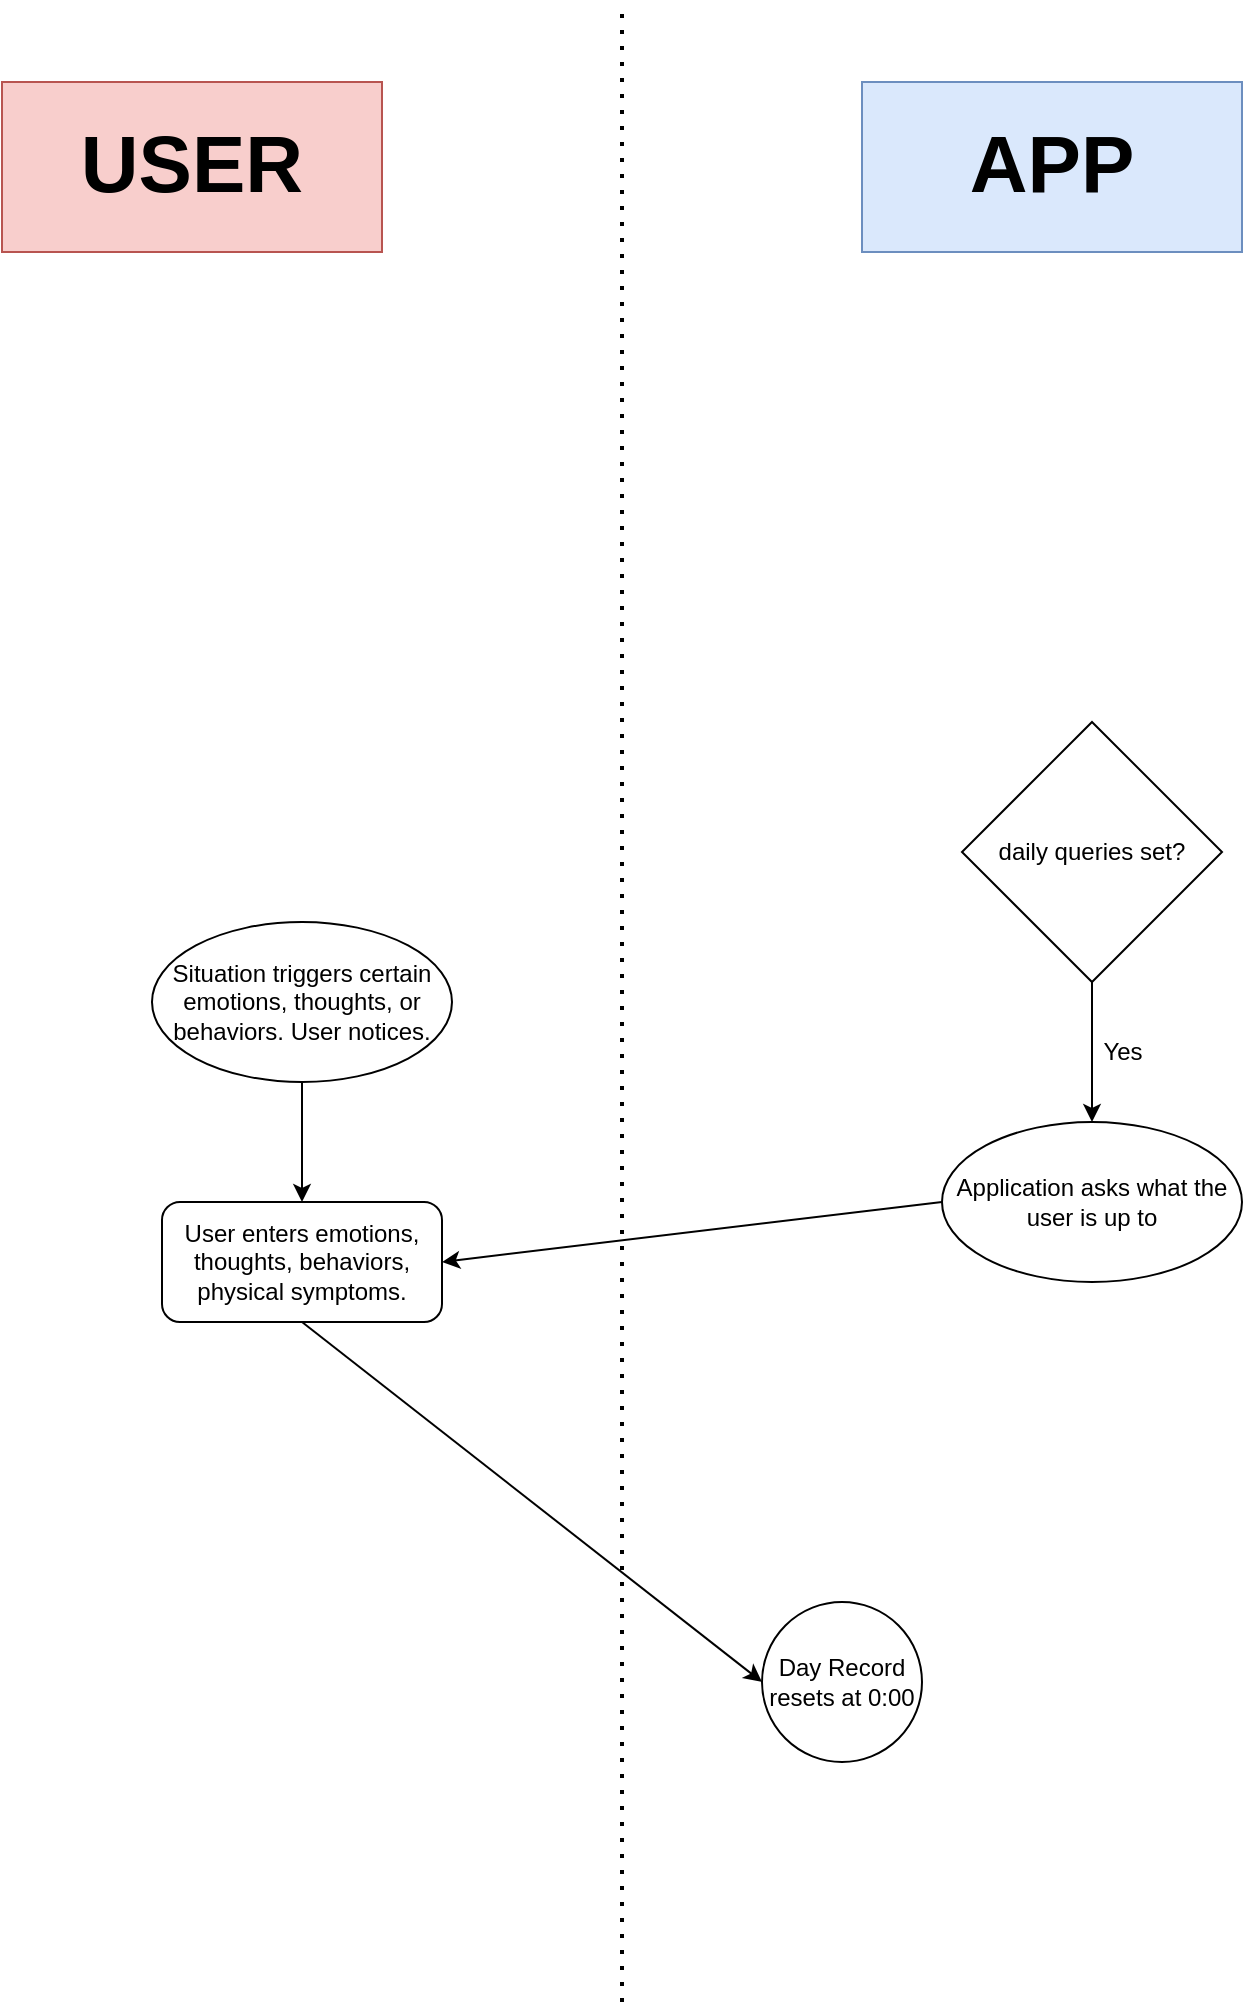 <mxfile version="21.2.2" type="github">
  <diagram name="Page-1" id="i1mPH8Jzd_vn6bi_4Det">
    <mxGraphModel dx="1306" dy="819" grid="1" gridSize="10" guides="1" tooltips="1" connect="1" arrows="1" fold="1" page="1" pageScale="1" pageWidth="1100" pageHeight="1700" math="0" shadow="0">
      <root>
        <mxCell id="0" />
        <mxCell id="1" parent="0" />
        <mxCell id="w6-Nh_6ZVQhDjkrKSRNA-1" value="User enters emotions, thoughts, behaviors, physical symptoms." style="rounded=1;whiteSpace=wrap;html=1;" vertex="1" parent="1">
          <mxGeometry x="250" y="680" width="140" height="60" as="geometry" />
        </mxCell>
        <mxCell id="w6-Nh_6ZVQhDjkrKSRNA-2" value="Situation triggers certain emotions, thoughts, or behaviors. User notices." style="ellipse;whiteSpace=wrap;html=1;" vertex="1" parent="1">
          <mxGeometry x="245" y="540" width="150" height="80" as="geometry" />
        </mxCell>
        <mxCell id="w6-Nh_6ZVQhDjkrKSRNA-3" value="" style="endArrow=classic;html=1;rounded=0;exitX=0.5;exitY=1;exitDx=0;exitDy=0;entryX=0.5;entryY=0;entryDx=0;entryDy=0;" edge="1" parent="1" source="w6-Nh_6ZVQhDjkrKSRNA-2" target="w6-Nh_6ZVQhDjkrKSRNA-1">
          <mxGeometry width="50" height="50" relative="1" as="geometry">
            <mxPoint x="550" y="480" as="sourcePoint" />
            <mxPoint x="590" y="580" as="targetPoint" />
          </mxGeometry>
        </mxCell>
        <mxCell id="w6-Nh_6ZVQhDjkrKSRNA-4" value="Application asks what the user is up to" style="ellipse;whiteSpace=wrap;html=1;" vertex="1" parent="1">
          <mxGeometry x="640" y="640" width="150" height="80" as="geometry" />
        </mxCell>
        <mxCell id="w6-Nh_6ZVQhDjkrKSRNA-5" value="" style="endArrow=classic;html=1;rounded=0;exitX=0;exitY=0.5;exitDx=0;exitDy=0;entryX=1;entryY=0.5;entryDx=0;entryDy=0;" edge="1" parent="1" source="w6-Nh_6ZVQhDjkrKSRNA-4" target="w6-Nh_6ZVQhDjkrKSRNA-1">
          <mxGeometry width="50" height="50" relative="1" as="geometry">
            <mxPoint x="810" y="590" as="sourcePoint" />
            <mxPoint x="860" y="540" as="targetPoint" />
          </mxGeometry>
        </mxCell>
        <mxCell id="w6-Nh_6ZVQhDjkrKSRNA-6" value="Day Record resets at 0:00" style="ellipse;whiteSpace=wrap;html=1;aspect=fixed;" vertex="1" parent="1">
          <mxGeometry x="550" y="880" width="80" height="80" as="geometry" />
        </mxCell>
        <mxCell id="w6-Nh_6ZVQhDjkrKSRNA-7" value="" style="endArrow=classic;html=1;rounded=0;exitX=0.5;exitY=1;exitDx=0;exitDy=0;entryX=0;entryY=0.5;entryDx=0;entryDy=0;" edge="1" parent="1" source="w6-Nh_6ZVQhDjkrKSRNA-1" target="w6-Nh_6ZVQhDjkrKSRNA-6">
          <mxGeometry width="50" height="50" relative="1" as="geometry">
            <mxPoint x="590" y="770" as="sourcePoint" />
            <mxPoint x="640" y="720" as="targetPoint" />
          </mxGeometry>
        </mxCell>
        <mxCell id="w6-Nh_6ZVQhDjkrKSRNA-9" value="daily queries set?" style="rhombus;whiteSpace=wrap;html=1;" vertex="1" parent="1">
          <mxGeometry x="650" y="440" width="130" height="130" as="geometry" />
        </mxCell>
        <mxCell id="w6-Nh_6ZVQhDjkrKSRNA-10" value="" style="endArrow=classic;html=1;rounded=0;entryX=0.5;entryY=0;entryDx=0;entryDy=0;exitX=0.5;exitY=1;exitDx=0;exitDy=0;" edge="1" parent="1" source="w6-Nh_6ZVQhDjkrKSRNA-9" target="w6-Nh_6ZVQhDjkrKSRNA-4">
          <mxGeometry width="50" height="50" relative="1" as="geometry">
            <mxPoint x="750" y="640" as="sourcePoint" />
            <mxPoint x="800" y="590" as="targetPoint" />
          </mxGeometry>
        </mxCell>
        <mxCell id="w6-Nh_6ZVQhDjkrKSRNA-11" value="Yes" style="text;html=1;align=center;verticalAlign=middle;resizable=0;points=[];autosize=1;strokeColor=none;fillColor=none;" vertex="1" parent="1">
          <mxGeometry x="710" y="590" width="40" height="30" as="geometry" />
        </mxCell>
        <mxCell id="w6-Nh_6ZVQhDjkrKSRNA-14" value="" style="endArrow=none;dashed=1;html=1;dashPattern=1 3;strokeWidth=2;rounded=0;" edge="1" parent="1">
          <mxGeometry width="50" height="50" relative="1" as="geometry">
            <mxPoint x="480" y="1080" as="sourcePoint" />
            <mxPoint x="480" y="80" as="targetPoint" />
            <Array as="points">
              <mxPoint x="480" y="250" />
            </Array>
          </mxGeometry>
        </mxCell>
        <mxCell id="w6-Nh_6ZVQhDjkrKSRNA-15" value="&lt;h1 style=&quot;font-size: 40px;&quot;&gt;USER&lt;/h1&gt;" style="text;html=1;strokeColor=#b85450;fillColor=#f8cecc;spacing=5;spacingTop=-20;whiteSpace=wrap;overflow=hidden;rounded=0;align=center;fontSize=40;" vertex="1" parent="1">
          <mxGeometry x="170" y="120" width="190" height="85" as="geometry" />
        </mxCell>
        <mxCell id="w6-Nh_6ZVQhDjkrKSRNA-17" value="&lt;h1 style=&quot;font-size: 40px;&quot;&gt;APP&lt;/h1&gt;" style="text;html=1;strokeColor=#6c8ebf;fillColor=#dae8fc;spacing=5;spacingTop=-20;whiteSpace=wrap;overflow=hidden;rounded=0;align=center;fontSize=40;" vertex="1" parent="1">
          <mxGeometry x="600" y="120" width="190" height="85" as="geometry" />
        </mxCell>
      </root>
    </mxGraphModel>
  </diagram>
</mxfile>
